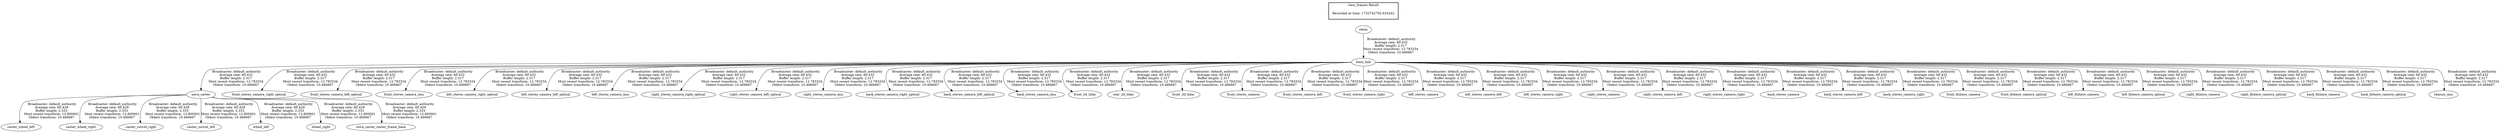 digraph G {
"nova_carter" -> "caster_wheel_left"[label=" Broadcaster: default_authority\nAverage rate: 60.429\nBuffer length: 2.333\nMost recent transform: 12.800001\nOldest transform: 10.466667\n"];
"base_link" -> "nova_carter"[label=" Broadcaster: default_authority\nAverage rate: 60.432\nBuffer length: 2.317\nMost recent transform: 12.783334\nOldest transform: 10.466667\n"];
"nova_carter" -> "caster_wheel_right"[label=" Broadcaster: default_authority\nAverage rate: 60.429\nBuffer length: 2.333\nMost recent transform: 12.800001\nOldest transform: 10.466667\n"];
"nova_carter" -> "caster_swivel_right"[label=" Broadcaster: default_authority\nAverage rate: 60.429\nBuffer length: 2.333\nMost recent transform: 12.800001\nOldest transform: 10.466667\n"];
"nova_carter" -> "caster_swivel_left"[label=" Broadcaster: default_authority\nAverage rate: 60.429\nBuffer length: 2.333\nMost recent transform: 12.800001\nOldest transform: 10.466667\n"];
"nova_carter" -> "wheel_left"[label=" Broadcaster: default_authority\nAverage rate: 60.429\nBuffer length: 2.333\nMost recent transform: 12.800001\nOldest transform: 10.466667\n"];
"nova_carter" -> "wheel_right"[label=" Broadcaster: default_authority\nAverage rate: 60.429\nBuffer length: 2.333\nMost recent transform: 12.800001\nOldest transform: 10.466667\n"];
"nova_carter" -> "nova_carter_caster_frame_base"[label=" Broadcaster: default_authority\nAverage rate: 60.429\nBuffer length: 2.333\nMost recent transform: 12.800001\nOldest transform: 10.466667\n"];
"base_link" -> "front_stereo_camera_right_optical"[label=" Broadcaster: default_authority\nAverage rate: 60.432\nBuffer length: 2.317\nMost recent transform: 12.783334\nOldest transform: 10.466667\n"];
"odom" -> "base_link"[label=" Broadcaster: default_authority\nAverage rate: 60.432\nBuffer length: 2.317\nMost recent transform: 12.783334\nOldest transform: 10.466667\n"];
"base_link" -> "front_stereo_camera_left_optical"[label=" Broadcaster: default_authority\nAverage rate: 60.432\nBuffer length: 2.317\nMost recent transform: 12.783334\nOldest transform: 10.466667\n"];
"base_link" -> "front_stereo_camera_imu"[label=" Broadcaster: default_authority\nAverage rate: 60.432\nBuffer length: 2.317\nMost recent transform: 12.783334\nOldest transform: 10.466667\n"];
"base_link" -> "left_stereo_camera_right_optical"[label=" Broadcaster: default_authority\nAverage rate: 60.432\nBuffer length: 2.317\nMost recent transform: 12.783334\nOldest transform: 10.466667\n"];
"base_link" -> "left_stereo_camera_left_optical"[label=" Broadcaster: default_authority\nAverage rate: 60.432\nBuffer length: 2.317\nMost recent transform: 12.783334\nOldest transform: 10.466667\n"];
"base_link" -> "left_stereo_camera_imu"[label=" Broadcaster: default_authority\nAverage rate: 60.432\nBuffer length: 2.317\nMost recent transform: 12.783334\nOldest transform: 10.466667\n"];
"base_link" -> "right_stereo_camera_right_optical"[label=" Broadcaster: default_authority\nAverage rate: 60.432\nBuffer length: 2.317\nMost recent transform: 12.783334\nOldest transform: 10.466667\n"];
"base_link" -> "right_stereo_camera_left_optical"[label=" Broadcaster: default_authority\nAverage rate: 60.432\nBuffer length: 2.317\nMost recent transform: 12.783334\nOldest transform: 10.466667\n"];
"base_link" -> "right_stereo_camera_imu"[label=" Broadcaster: default_authority\nAverage rate: 60.432\nBuffer length: 2.317\nMost recent transform: 12.783334\nOldest transform: 10.466667\n"];
"base_link" -> "back_stereo_camera_right_optical"[label=" Broadcaster: default_authority\nAverage rate: 60.432\nBuffer length: 2.317\nMost recent transform: 12.783334\nOldest transform: 10.466667\n"];
"base_link" -> "back_stereo_camera_left_optical"[label=" Broadcaster: default_authority\nAverage rate: 60.432\nBuffer length: 2.317\nMost recent transform: 12.783334\nOldest transform: 10.466667\n"];
"base_link" -> "back_stereo_camera_imu"[label=" Broadcaster: default_authority\nAverage rate: 60.432\nBuffer length: 2.317\nMost recent transform: 12.783334\nOldest transform: 10.466667\n"];
"base_link" -> "front_2d_lidar"[label=" Broadcaster: default_authority\nAverage rate: 60.432\nBuffer length: 2.317\nMost recent transform: 12.783334\nOldest transform: 10.466667\n"];
"base_link" -> "rear_2d_lidar"[label=" Broadcaster: default_authority\nAverage rate: 60.432\nBuffer length: 2.317\nMost recent transform: 12.783334\nOldest transform: 10.466667\n"];
"base_link" -> "front_3d_lidar"[label=" Broadcaster: default_authority\nAverage rate: 60.432\nBuffer length: 2.317\nMost recent transform: 12.783334\nOldest transform: 10.466667\n"];
"base_link" -> "front_stereo_camera"[label=" Broadcaster: default_authority\nAverage rate: 60.432\nBuffer length: 2.317\nMost recent transform: 12.783334\nOldest transform: 10.466667\n"];
"base_link" -> "front_stereo_camera_left"[label=" Broadcaster: default_authority\nAverage rate: 60.432\nBuffer length: 2.317\nMost recent transform: 12.783334\nOldest transform: 10.466667\n"];
"base_link" -> "front_stereo_camera_right"[label=" Broadcaster: default_authority\nAverage rate: 60.432\nBuffer length: 2.317\nMost recent transform: 12.783334\nOldest transform: 10.466667\n"];
"base_link" -> "left_stereo_camera"[label=" Broadcaster: default_authority\nAverage rate: 60.432\nBuffer length: 2.317\nMost recent transform: 12.783334\nOldest transform: 10.466667\n"];
"base_link" -> "left_stereo_camera_left"[label=" Broadcaster: default_authority\nAverage rate: 60.432\nBuffer length: 2.317\nMost recent transform: 12.783334\nOldest transform: 10.466667\n"];
"base_link" -> "left_stereo_camera_right"[label=" Broadcaster: default_authority\nAverage rate: 60.432\nBuffer length: 2.317\nMost recent transform: 12.783334\nOldest transform: 10.466667\n"];
"base_link" -> "right_stereo_camera"[label=" Broadcaster: default_authority\nAverage rate: 60.432\nBuffer length: 2.317\nMost recent transform: 12.783334\nOldest transform: 10.466667\n"];
"base_link" -> "right_stereo_camera_left"[label=" Broadcaster: default_authority\nAverage rate: 60.432\nBuffer length: 2.317\nMost recent transform: 12.783334\nOldest transform: 10.466667\n"];
"base_link" -> "right_stereo_camera_right"[label=" Broadcaster: default_authority\nAverage rate: 60.432\nBuffer length: 2.317\nMost recent transform: 12.783334\nOldest transform: 10.466667\n"];
"base_link" -> "back_stereo_camera"[label=" Broadcaster: default_authority\nAverage rate: 60.432\nBuffer length: 2.317\nMost recent transform: 12.783334\nOldest transform: 10.466667\n"];
"base_link" -> "back_stereo_camera_left"[label=" Broadcaster: default_authority\nAverage rate: 60.432\nBuffer length: 2.317\nMost recent transform: 12.783334\nOldest transform: 10.466667\n"];
"base_link" -> "back_stereo_camera_right"[label=" Broadcaster: default_authority\nAverage rate: 60.432\nBuffer length: 2.317\nMost recent transform: 12.783334\nOldest transform: 10.466667\n"];
"base_link" -> "front_fisheye_camera"[label=" Broadcaster: default_authority\nAverage rate: 60.432\nBuffer length: 2.317\nMost recent transform: 12.783334\nOldest transform: 10.466667\n"];
"base_link" -> "front_fisheye_camera_optical"[label=" Broadcaster: default_authority\nAverage rate: 60.432\nBuffer length: 2.317\nMost recent transform: 12.783334\nOldest transform: 10.466667\n"];
"base_link" -> "left_fisheye_camera"[label=" Broadcaster: default_authority\nAverage rate: 60.432\nBuffer length: 2.317\nMost recent transform: 12.783334\nOldest transform: 10.466667\n"];
"base_link" -> "left_fisheye_camera_optical"[label=" Broadcaster: default_authority\nAverage rate: 60.432\nBuffer length: 2.317\nMost recent transform: 12.783334\nOldest transform: 10.466667\n"];
"base_link" -> "right_fisheye_camera"[label=" Broadcaster: default_authority\nAverage rate: 60.432\nBuffer length: 2.317\nMost recent transform: 12.783334\nOldest transform: 10.466667\n"];
"base_link" -> "right_fisheye_camera_optical"[label=" Broadcaster: default_authority\nAverage rate: 60.432\nBuffer length: 2.317\nMost recent transform: 12.783334\nOldest transform: 10.466667\n"];
"base_link" -> "back_fisheye_camera"[label=" Broadcaster: default_authority\nAverage rate: 60.432\nBuffer length: 2.317\nMost recent transform: 12.783334\nOldest transform: 10.466667\n"];
"base_link" -> "back_fisheye_camera_optical"[label=" Broadcaster: default_authority\nAverage rate: 60.432\nBuffer length: 2.317\nMost recent transform: 12.783334\nOldest transform: 10.466667\n"];
"base_link" -> "chassis_imu"[label=" Broadcaster: default_authority\nAverage rate: 60.432\nBuffer length: 2.317\nMost recent transform: 12.783334\nOldest transform: 10.466667\n"];
edge [style=invis];
 subgraph cluster_legend { style=bold; color=black; label ="view_frames Result";
"Recorded at time: 1732742792.633242"[ shape=plaintext ] ;
}->"odom";
}